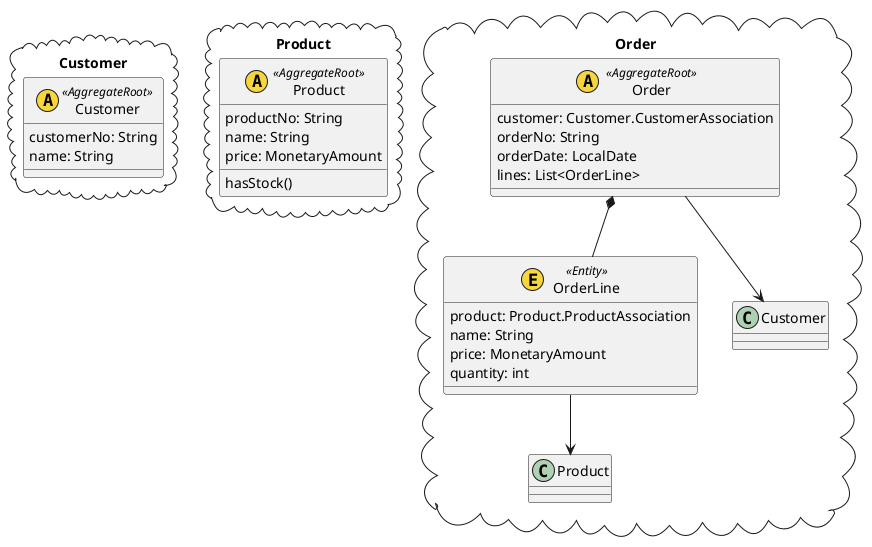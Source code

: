 @startuml

package Customer <<Cloud>> {
    class Customer << (A,#f6d53d) AggregateRoot >> {
        customerNo: String
        name: String
    }
}
package Product <<Cloud>> {
    class Product << (A,#f6d53d) AggregateRoot >> {
        productNo: String
        name: String
        price: MonetaryAmount
        hasStock()
    }
}
package Order <<Cloud>> {
    class Order << (A,#f6d53d) AggregateRoot >> {
        customer: Customer.CustomerAssociation
        orderNo: String
        orderDate: LocalDate
        lines: List<OrderLine>
    }
    class OrderLine << (E,#f6d53d) Entity >>  {
        product: Product.ProductAssociation
        name: String
        price: MonetaryAmount
        quantity: int
    }
    Order --> Customer
    Order *-- OrderLine
    OrderLine --> Product
}

'Admin "1" -u-> "n" Vote : association
'Admin "1" -u-> "n" Decision : association
'Admin "1" -u-> "n" Comment : association
'
'Application "1" *-- "n" Vote : aggregation
'Application "1" *-- "1" Decision : aggregation
'Application "1" --> "n" Comment : association
'Application "1" --> "n" Attachment : association

@enduml
